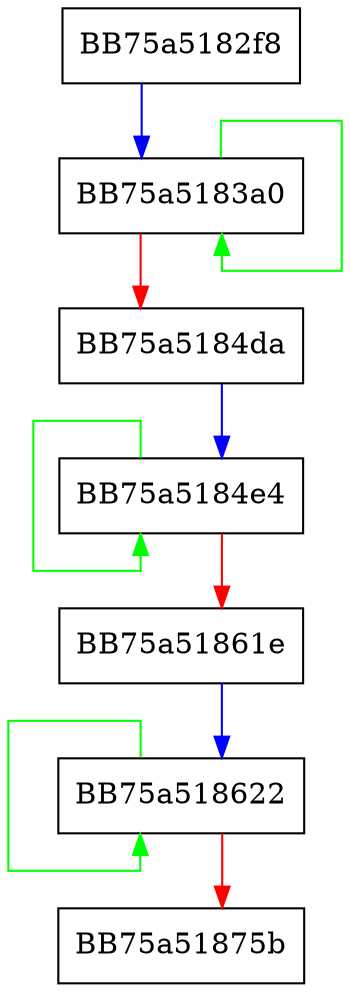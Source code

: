 digraph SymCrypt3DesDecrypt {
  node [shape="box"];
  graph [splines=ortho];
  BB75a5182f8 -> BB75a5183a0 [color="blue"];
  BB75a5183a0 -> BB75a5183a0 [color="green"];
  BB75a5183a0 -> BB75a5184da [color="red"];
  BB75a5184da -> BB75a5184e4 [color="blue"];
  BB75a5184e4 -> BB75a5184e4 [color="green"];
  BB75a5184e4 -> BB75a51861e [color="red"];
  BB75a51861e -> BB75a518622 [color="blue"];
  BB75a518622 -> BB75a518622 [color="green"];
  BB75a518622 -> BB75a51875b [color="red"];
}